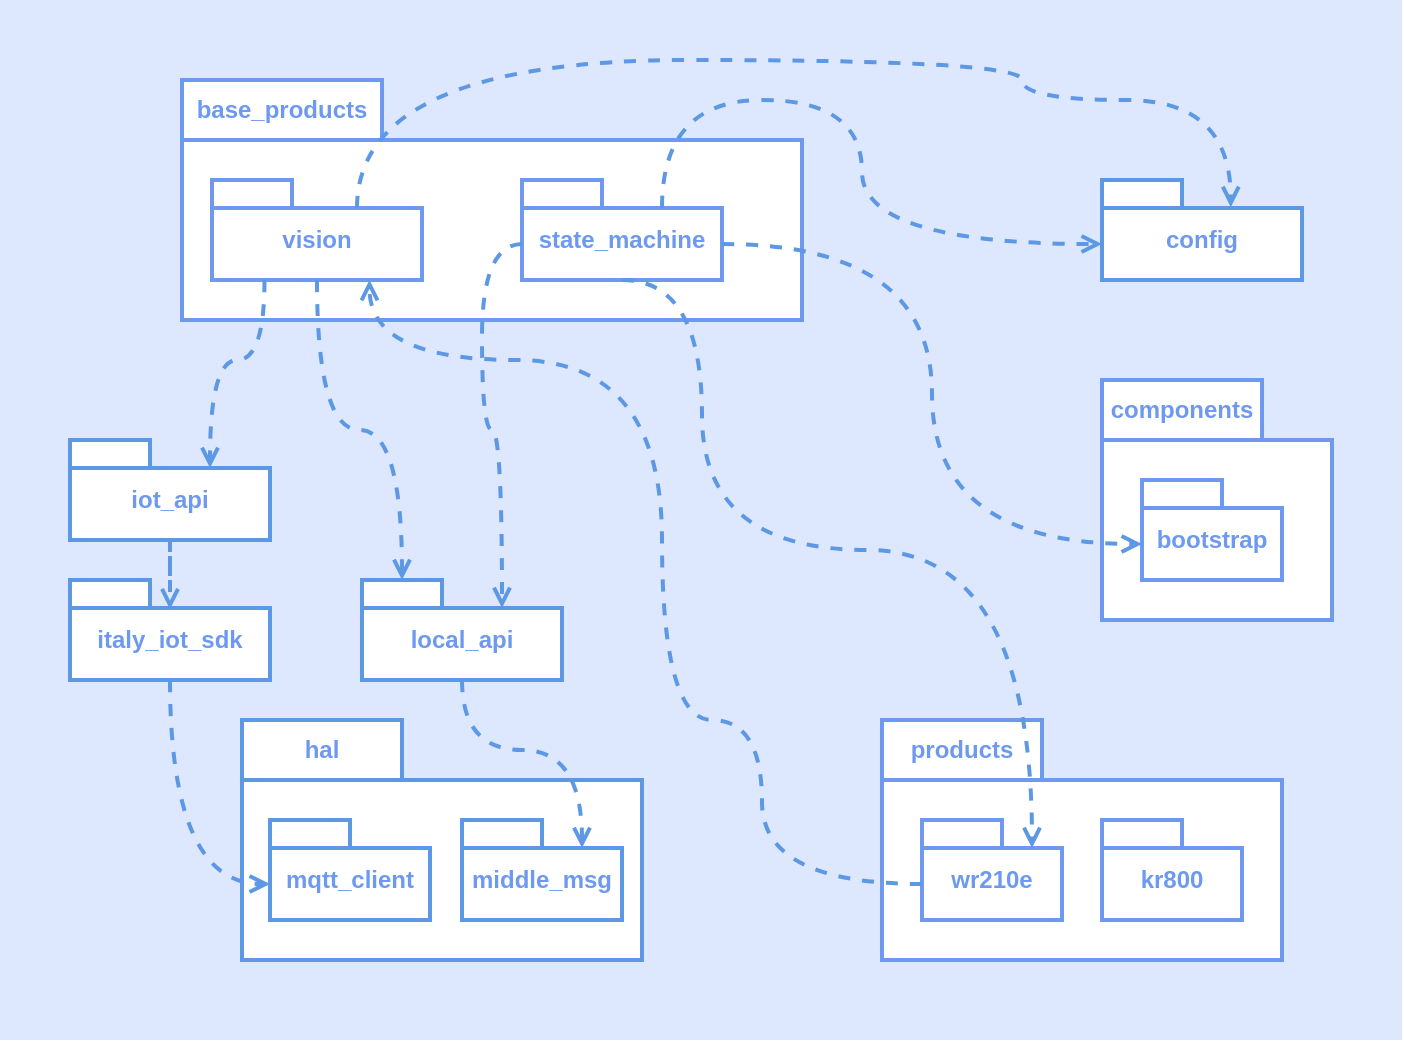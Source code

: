 <mxfile version="22.1.17" type="github">
  <diagram id="C5RBs43oDa-KdzZeNtuy" name="Page-1">
    <mxGraphModel dx="1434" dy="746" grid="1" gridSize="10" guides="1" tooltips="1" connect="1" arrows="1" fold="1" page="1" pageScale="1" pageWidth="827" pageHeight="1169" math="0" shadow="0">
      <root>
        <mxCell id="WIyWlLk6GJQsqaUBKTNV-0" />
        <mxCell id="WIyWlLk6GJQsqaUBKTNV-1" parent="WIyWlLk6GJQsqaUBKTNV-0" />
        <mxCell id="JsssTWT-lbuTw5NgOQ8w-84" value="" style="rounded=0;whiteSpace=wrap;html=1;fillColor=#dde7fd;strokeColor=none;" vertex="1" parent="WIyWlLk6GJQsqaUBKTNV-1">
          <mxGeometry x="59" y="250" width="701" height="520" as="geometry" />
        </mxCell>
        <mxCell id="JsssTWT-lbuTw5NgOQ8w-8" value="" style="shape=folder;fontStyle=1;spacingTop=10;tabWidth=100;tabHeight=30;tabPosition=left;html=1;whiteSpace=wrap;strokeColor=#6d99f1;strokeWidth=2;fontColor=#6d99f1;" vertex="1" parent="WIyWlLk6GJQsqaUBKTNV-1">
          <mxGeometry x="150" y="290" width="310" height="120" as="geometry" />
        </mxCell>
        <mxCell id="JsssTWT-lbuTw5NgOQ8w-10" value="&lt;b&gt;base_products&lt;/b&gt;" style="text;html=1;strokeColor=#6d99f1;fillColor=none;align=center;verticalAlign=middle;whiteSpace=wrap;rounded=0;strokeWidth=2;fontColor=#6d99f1;" vertex="1" parent="WIyWlLk6GJQsqaUBKTNV-1">
          <mxGeometry x="150" y="290" width="100" height="30" as="geometry" />
        </mxCell>
        <mxCell id="JsssTWT-lbuTw5NgOQ8w-11" value="state_machine" style="shape=folder;fontStyle=1;spacingTop=10;tabWidth=40;tabHeight=14;tabPosition=left;html=1;whiteSpace=wrap;strokeColor=#6d99f1;strokeWidth=2;fontColor=#6d99f1;" vertex="1" parent="WIyWlLk6GJQsqaUBKTNV-1">
          <mxGeometry x="320" y="340" width="100" height="50" as="geometry" />
        </mxCell>
        <mxCell id="JsssTWT-lbuTw5NgOQ8w-12" value="vision" style="shape=folder;fontStyle=1;spacingTop=10;tabWidth=40;tabHeight=14;tabPosition=left;html=1;whiteSpace=wrap;strokeColor=#6d99f1;strokeWidth=2;fontColor=#6d99f1;" vertex="1" parent="WIyWlLk6GJQsqaUBKTNV-1">
          <mxGeometry x="165" y="340" width="105" height="50" as="geometry" />
        </mxCell>
        <mxCell id="JsssTWT-lbuTw5NgOQ8w-13" value="" style="shape=folder;fontStyle=1;spacingTop=10;tabWidth=80;tabHeight=30;tabPosition=left;html=1;whiteSpace=wrap;strokeColor=#6d99f1;strokeWidth=2;fontColor=#6d99f1;" vertex="1" parent="WIyWlLk6GJQsqaUBKTNV-1">
          <mxGeometry x="500" y="610" width="200" height="120" as="geometry" />
        </mxCell>
        <mxCell id="JsssTWT-lbuTw5NgOQ8w-14" value="&lt;b&gt;products&lt;/b&gt;" style="text;html=1;strokeColor=#6d99f1;fillColor=none;align=center;verticalAlign=middle;whiteSpace=wrap;rounded=0;strokeWidth=2;fontColor=#6d99f1;" vertex="1" parent="WIyWlLk6GJQsqaUBKTNV-1">
          <mxGeometry x="500" y="610" width="80" height="30" as="geometry" />
        </mxCell>
        <mxCell id="JsssTWT-lbuTw5NgOQ8w-15" value="wr210e" style="shape=folder;fontStyle=1;spacingTop=10;tabWidth=40;tabHeight=14;tabPosition=left;html=1;whiteSpace=wrap;strokeColor=#6d99f1;strokeWidth=2;fontColor=#6d99f1;" vertex="1" parent="WIyWlLk6GJQsqaUBKTNV-1">
          <mxGeometry x="520" y="660" width="70" height="50" as="geometry" />
        </mxCell>
        <mxCell id="JsssTWT-lbuTw5NgOQ8w-16" value="kr800" style="shape=folder;fontStyle=1;spacingTop=10;tabWidth=40;tabHeight=14;tabPosition=left;html=1;whiteSpace=wrap;strokeColor=#6d99f1;strokeWidth=2;fontColor=#6d99f1;" vertex="1" parent="WIyWlLk6GJQsqaUBKTNV-1">
          <mxGeometry x="610" y="660" width="70" height="50" as="geometry" />
        </mxCell>
        <mxCell id="JsssTWT-lbuTw5NgOQ8w-17" value="italy_iot_sdk" style="shape=folder;fontStyle=1;spacingTop=10;tabWidth=40;tabHeight=14;tabPosition=left;html=1;whiteSpace=wrap;strokeColor=#5d98e5;strokeWidth=2;fontColor=#6d99f1;" vertex="1" parent="WIyWlLk6GJQsqaUBKTNV-1">
          <mxGeometry x="94" y="540" width="100" height="50" as="geometry" />
        </mxCell>
        <mxCell id="JsssTWT-lbuTw5NgOQ8w-18" value="iot_api" style="shape=folder;fontStyle=1;spacingTop=10;tabWidth=40;tabHeight=14;tabPosition=left;html=1;whiteSpace=wrap;strokeColor=#5d98e5;strokeWidth=2;fontColor=#6d99f1;" vertex="1" parent="WIyWlLk6GJQsqaUBKTNV-1">
          <mxGeometry x="94" y="470" width="100" height="50" as="geometry" />
        </mxCell>
        <mxCell id="JsssTWT-lbuTw5NgOQ8w-19" value="local_api" style="shape=folder;fontStyle=1;spacingTop=10;tabWidth=40;tabHeight=14;tabPosition=left;html=1;whiteSpace=wrap;strokeColor=#5d98e5;strokeWidth=2;fontColor=#6d99f1;" vertex="1" parent="WIyWlLk6GJQsqaUBKTNV-1">
          <mxGeometry x="240" y="540" width="100" height="50" as="geometry" />
        </mxCell>
        <mxCell id="JsssTWT-lbuTw5NgOQ8w-24" value="" style="shape=folder;fontStyle=1;spacingTop=10;tabWidth=80;tabHeight=30;tabPosition=left;html=1;whiteSpace=wrap;strokeColor=#5d98e5;strokeWidth=2;fontColor=#6d99f1;" vertex="1" parent="WIyWlLk6GJQsqaUBKTNV-1">
          <mxGeometry x="180" y="610" width="200" height="120" as="geometry" />
        </mxCell>
        <mxCell id="JsssTWT-lbuTw5NgOQ8w-25" value="&lt;b&gt;hal&lt;/b&gt;" style="text;html=1;strokeColor=#5d98e5;fillColor=none;align=center;verticalAlign=middle;whiteSpace=wrap;rounded=0;strokeWidth=2;fontColor=#6d99f1;" vertex="1" parent="WIyWlLk6GJQsqaUBKTNV-1">
          <mxGeometry x="180" y="610" width="80" height="30" as="geometry" />
        </mxCell>
        <mxCell id="JsssTWT-lbuTw5NgOQ8w-26" value="mqtt_client" style="shape=folder;fontStyle=1;spacingTop=10;tabWidth=40;tabHeight=14;tabPosition=left;html=1;whiteSpace=wrap;strokeColor=#5d98e5;strokeWidth=2;fontColor=#6d99f1;" vertex="1" parent="WIyWlLk6GJQsqaUBKTNV-1">
          <mxGeometry x="194" y="660" width="80" height="50" as="geometry" />
        </mxCell>
        <mxCell id="JsssTWT-lbuTw5NgOQ8w-27" value="middle_msg" style="shape=folder;fontStyle=1;spacingTop=10;tabWidth=40;tabHeight=14;tabPosition=left;html=1;whiteSpace=wrap;strokeColor=#5d98e5;strokeWidth=2;fontColor=#6d99f1;" vertex="1" parent="WIyWlLk6GJQsqaUBKTNV-1">
          <mxGeometry x="290" y="660" width="80" height="50" as="geometry" />
        </mxCell>
        <mxCell id="JsssTWT-lbuTw5NgOQ8w-29" style="edgeStyle=orthogonalEdgeStyle;rounded=0;orthogonalLoop=1;jettySize=auto;html=1;entryX=0.5;entryY=0.293;entryDx=0;entryDy=0;entryPerimeter=0;endArrow=open;endFill=0;strokeColor=#5d98e5;strokeWidth=2;fontColor=#6d99f1;dashed=1;" edge="1" parent="WIyWlLk6GJQsqaUBKTNV-1" source="JsssTWT-lbuTw5NgOQ8w-18" target="JsssTWT-lbuTw5NgOQ8w-17">
          <mxGeometry relative="1" as="geometry" />
        </mxCell>
        <mxCell id="JsssTWT-lbuTw5NgOQ8w-30" style="edgeStyle=orthogonalEdgeStyle;rounded=0;orthogonalLoop=1;jettySize=auto;html=1;entryX=0;entryY=0;entryDx=60;entryDy=14;entryPerimeter=0;endArrow=open;endFill=0;strokeColor=#5d98e5;strokeWidth=2;fontColor=#6d99f1;curved=1;dashed=1;" edge="1" parent="WIyWlLk6GJQsqaUBKTNV-1" source="JsssTWT-lbuTw5NgOQ8w-19" target="JsssTWT-lbuTw5NgOQ8w-27">
          <mxGeometry relative="1" as="geometry" />
        </mxCell>
        <mxCell id="JsssTWT-lbuTw5NgOQ8w-52" value="" style="shape=folder;fontStyle=1;spacingTop=10;tabWidth=80;tabHeight=30;tabPosition=left;html=1;whiteSpace=wrap;strokeColor=#6d99f1;strokeWidth=2;fontColor=#6d99f1;" vertex="1" parent="WIyWlLk6GJQsqaUBKTNV-1">
          <mxGeometry x="610" y="440" width="115" height="120" as="geometry" />
        </mxCell>
        <mxCell id="JsssTWT-lbuTw5NgOQ8w-53" value="&lt;b&gt;components&lt;/b&gt;" style="text;html=1;strokeColor=#6d99f1;fillColor=none;align=center;verticalAlign=middle;whiteSpace=wrap;rounded=0;strokeWidth=2;fontColor=#6d99f1;" vertex="1" parent="WIyWlLk6GJQsqaUBKTNV-1">
          <mxGeometry x="610" y="440" width="80" height="30" as="geometry" />
        </mxCell>
        <mxCell id="JsssTWT-lbuTw5NgOQ8w-54" value="bootstrap" style="shape=folder;fontStyle=1;spacingTop=10;tabWidth=40;tabHeight=14;tabPosition=left;html=1;whiteSpace=wrap;strokeColor=#6d99f1;strokeWidth=2;fontColor=#6d99f1;" vertex="1" parent="WIyWlLk6GJQsqaUBKTNV-1">
          <mxGeometry x="630" y="490" width="70" height="50" as="geometry" />
        </mxCell>
        <mxCell id="JsssTWT-lbuTw5NgOQ8w-56" value="config" style="shape=folder;fontStyle=1;spacingTop=10;tabWidth=40;tabHeight=14;tabPosition=left;html=1;whiteSpace=wrap;strokeColor=#5d98e5;strokeWidth=2;fontColor=#6d99f1;" vertex="1" parent="WIyWlLk6GJQsqaUBKTNV-1">
          <mxGeometry x="610" y="340" width="100" height="50" as="geometry" />
        </mxCell>
        <mxCell id="JsssTWT-lbuTw5NgOQ8w-57" style="edgeStyle=orthogonalEdgeStyle;rounded=0;orthogonalLoop=1;jettySize=auto;html=1;exitX=0.25;exitY=1;exitDx=0;exitDy=0;exitPerimeter=0;entryX=0;entryY=0;entryDx=70;entryDy=14;entryPerimeter=0;curved=1;strokeWidth=2;endArrow=open;strokeColor=#5d98e5;fontColor=#6d99f1;endFill=0;dashed=1;" edge="1" parent="WIyWlLk6GJQsqaUBKTNV-1" source="JsssTWT-lbuTw5NgOQ8w-12" target="JsssTWT-lbuTw5NgOQ8w-18">
          <mxGeometry relative="1" as="geometry" />
        </mxCell>
        <mxCell id="JsssTWT-lbuTw5NgOQ8w-63" style="edgeStyle=orthogonalEdgeStyle;rounded=0;orthogonalLoop=1;jettySize=auto;html=1;exitX=0.5;exitY=1;exitDx=0;exitDy=0;exitPerimeter=0;entryX=0;entryY=0;entryDx=20;entryDy=0;entryPerimeter=0;curved=1;strokeWidth=2;endArrow=open;strokeColor=#5d98e5;fontColor=#6d99f1;endFill=0;dashed=1;" edge="1" parent="WIyWlLk6GJQsqaUBKTNV-1" source="JsssTWT-lbuTw5NgOQ8w-12" target="JsssTWT-lbuTw5NgOQ8w-19">
          <mxGeometry relative="1" as="geometry">
            <Array as="points">
              <mxPoint x="218" y="465" />
              <mxPoint x="260" y="465" />
            </Array>
          </mxGeometry>
        </mxCell>
        <mxCell id="JsssTWT-lbuTw5NgOQ8w-65" style="edgeStyle=orthogonalEdgeStyle;rounded=0;orthogonalLoop=1;jettySize=auto;html=1;entryX=0;entryY=0;entryDx=0;entryDy=32;entryPerimeter=0;curved=1;strokeWidth=2;endArrow=open;strokeColor=#5d98e5;fontColor=#6d99f1;endFill=0;dashed=1;" edge="1" parent="WIyWlLk6GJQsqaUBKTNV-1" source="JsssTWT-lbuTw5NgOQ8w-17" target="JsssTWT-lbuTw5NgOQ8w-26">
          <mxGeometry relative="1" as="geometry" />
        </mxCell>
        <mxCell id="JsssTWT-lbuTw5NgOQ8w-67" style="edgeStyle=orthogonalEdgeStyle;rounded=0;orthogonalLoop=1;jettySize=auto;html=1;exitX=0;exitY=0;exitDx=0;exitDy=32;exitPerimeter=0;entryX=0.75;entryY=1;entryDx=0;entryDy=0;entryPerimeter=0;curved=1;endArrow=open;strokeColor=#5d98e5;fontColor=#6d99f1;strokeWidth=2;endFill=0;dashed=1;" edge="1" parent="WIyWlLk6GJQsqaUBKTNV-1" source="JsssTWT-lbuTw5NgOQ8w-15" target="JsssTWT-lbuTw5NgOQ8w-12">
          <mxGeometry relative="1" as="geometry">
            <Array as="points">
              <mxPoint x="440" y="692" />
              <mxPoint x="440" y="610" />
              <mxPoint x="390" y="610" />
              <mxPoint x="390" y="430" />
              <mxPoint x="244" y="430" />
            </Array>
          </mxGeometry>
        </mxCell>
        <mxCell id="JsssTWT-lbuTw5NgOQ8w-73" style="edgeStyle=orthogonalEdgeStyle;rounded=0;orthogonalLoop=1;jettySize=auto;html=1;exitX=0;exitY=0;exitDx=0;exitDy=32;exitPerimeter=0;entryX=0;entryY=0;entryDx=70;entryDy=14;entryPerimeter=0;curved=1;endArrow=open;strokeColor=#5d98e5;fontColor=#6d99f1;strokeWidth=2;endFill=0;dashed=1;" edge="1" parent="WIyWlLk6GJQsqaUBKTNV-1" source="JsssTWT-lbuTw5NgOQ8w-11" target="JsssTWT-lbuTw5NgOQ8w-19">
          <mxGeometry relative="1" as="geometry" />
        </mxCell>
        <mxCell id="JsssTWT-lbuTw5NgOQ8w-76" style="edgeStyle=orthogonalEdgeStyle;rounded=0;orthogonalLoop=1;jettySize=auto;html=1;exitX=0.5;exitY=1;exitDx=0;exitDy=0;exitPerimeter=0;entryX=0;entryY=0;entryDx=55;entryDy=14;entryPerimeter=0;curved=1;endArrow=open;strokeColor=#5d98e5;fontColor=#6d99f1;strokeWidth=2;endFill=0;dashed=1;" edge="1" parent="WIyWlLk6GJQsqaUBKTNV-1" source="JsssTWT-lbuTw5NgOQ8w-11" target="JsssTWT-lbuTw5NgOQ8w-15">
          <mxGeometry relative="1" as="geometry">
            <Array as="points">
              <mxPoint x="410" y="390" />
              <mxPoint x="410" y="525" />
              <mxPoint x="575" y="525" />
            </Array>
          </mxGeometry>
        </mxCell>
        <mxCell id="JsssTWT-lbuTw5NgOQ8w-80" style="edgeStyle=orthogonalEdgeStyle;rounded=0;orthogonalLoop=1;jettySize=auto;html=1;exitX=0;exitY=0;exitDx=100;exitDy=32;exitPerimeter=0;entryX=0;entryY=0;entryDx=0;entryDy=32;entryPerimeter=0;curved=1;endArrow=open;strokeColor=#5d98e5;fontColor=#6d99f1;strokeWidth=2;endFill=0;dashed=1;" edge="1" parent="WIyWlLk6GJQsqaUBKTNV-1" source="JsssTWT-lbuTw5NgOQ8w-11" target="JsssTWT-lbuTw5NgOQ8w-54">
          <mxGeometry relative="1" as="geometry" />
        </mxCell>
        <mxCell id="JsssTWT-lbuTw5NgOQ8w-81" style="edgeStyle=orthogonalEdgeStyle;rounded=0;orthogonalLoop=1;jettySize=auto;html=1;exitX=0;exitY=0;exitDx=72.5;exitDy=14;exitPerimeter=0;entryX=0.644;entryY=0.272;entryDx=0;entryDy=0;entryPerimeter=0;curved=1;endArrow=open;strokeColor=#5d98e5;fontColor=#6d99f1;strokeWidth=2;endFill=0;dashed=1;" edge="1" parent="WIyWlLk6GJQsqaUBKTNV-1" source="JsssTWT-lbuTw5NgOQ8w-12" target="JsssTWT-lbuTw5NgOQ8w-56">
          <mxGeometry relative="1" as="geometry">
            <Array as="points">
              <mxPoint x="237" y="280" />
              <mxPoint x="570" y="280" />
              <mxPoint x="570" y="300" />
              <mxPoint x="674" y="300" />
            </Array>
          </mxGeometry>
        </mxCell>
        <mxCell id="JsssTWT-lbuTw5NgOQ8w-83" style="edgeStyle=orthogonalEdgeStyle;rounded=0;orthogonalLoop=1;jettySize=auto;html=1;exitX=0;exitY=0;exitDx=70;exitDy=14;exitPerimeter=0;entryX=0;entryY=0;entryDx=0;entryDy=32;entryPerimeter=0;curved=1;endArrow=open;strokeColor=#5d98e5;fontColor=#6d99f1;strokeWidth=2;endFill=0;dashed=1;" edge="1" parent="WIyWlLk6GJQsqaUBKTNV-1" source="JsssTWT-lbuTw5NgOQ8w-11" target="JsssTWT-lbuTw5NgOQ8w-56">
          <mxGeometry relative="1" as="geometry">
            <Array as="points">
              <mxPoint x="390" y="300" />
              <mxPoint x="490" y="300" />
              <mxPoint x="490" y="372" />
            </Array>
          </mxGeometry>
        </mxCell>
      </root>
    </mxGraphModel>
  </diagram>
</mxfile>
